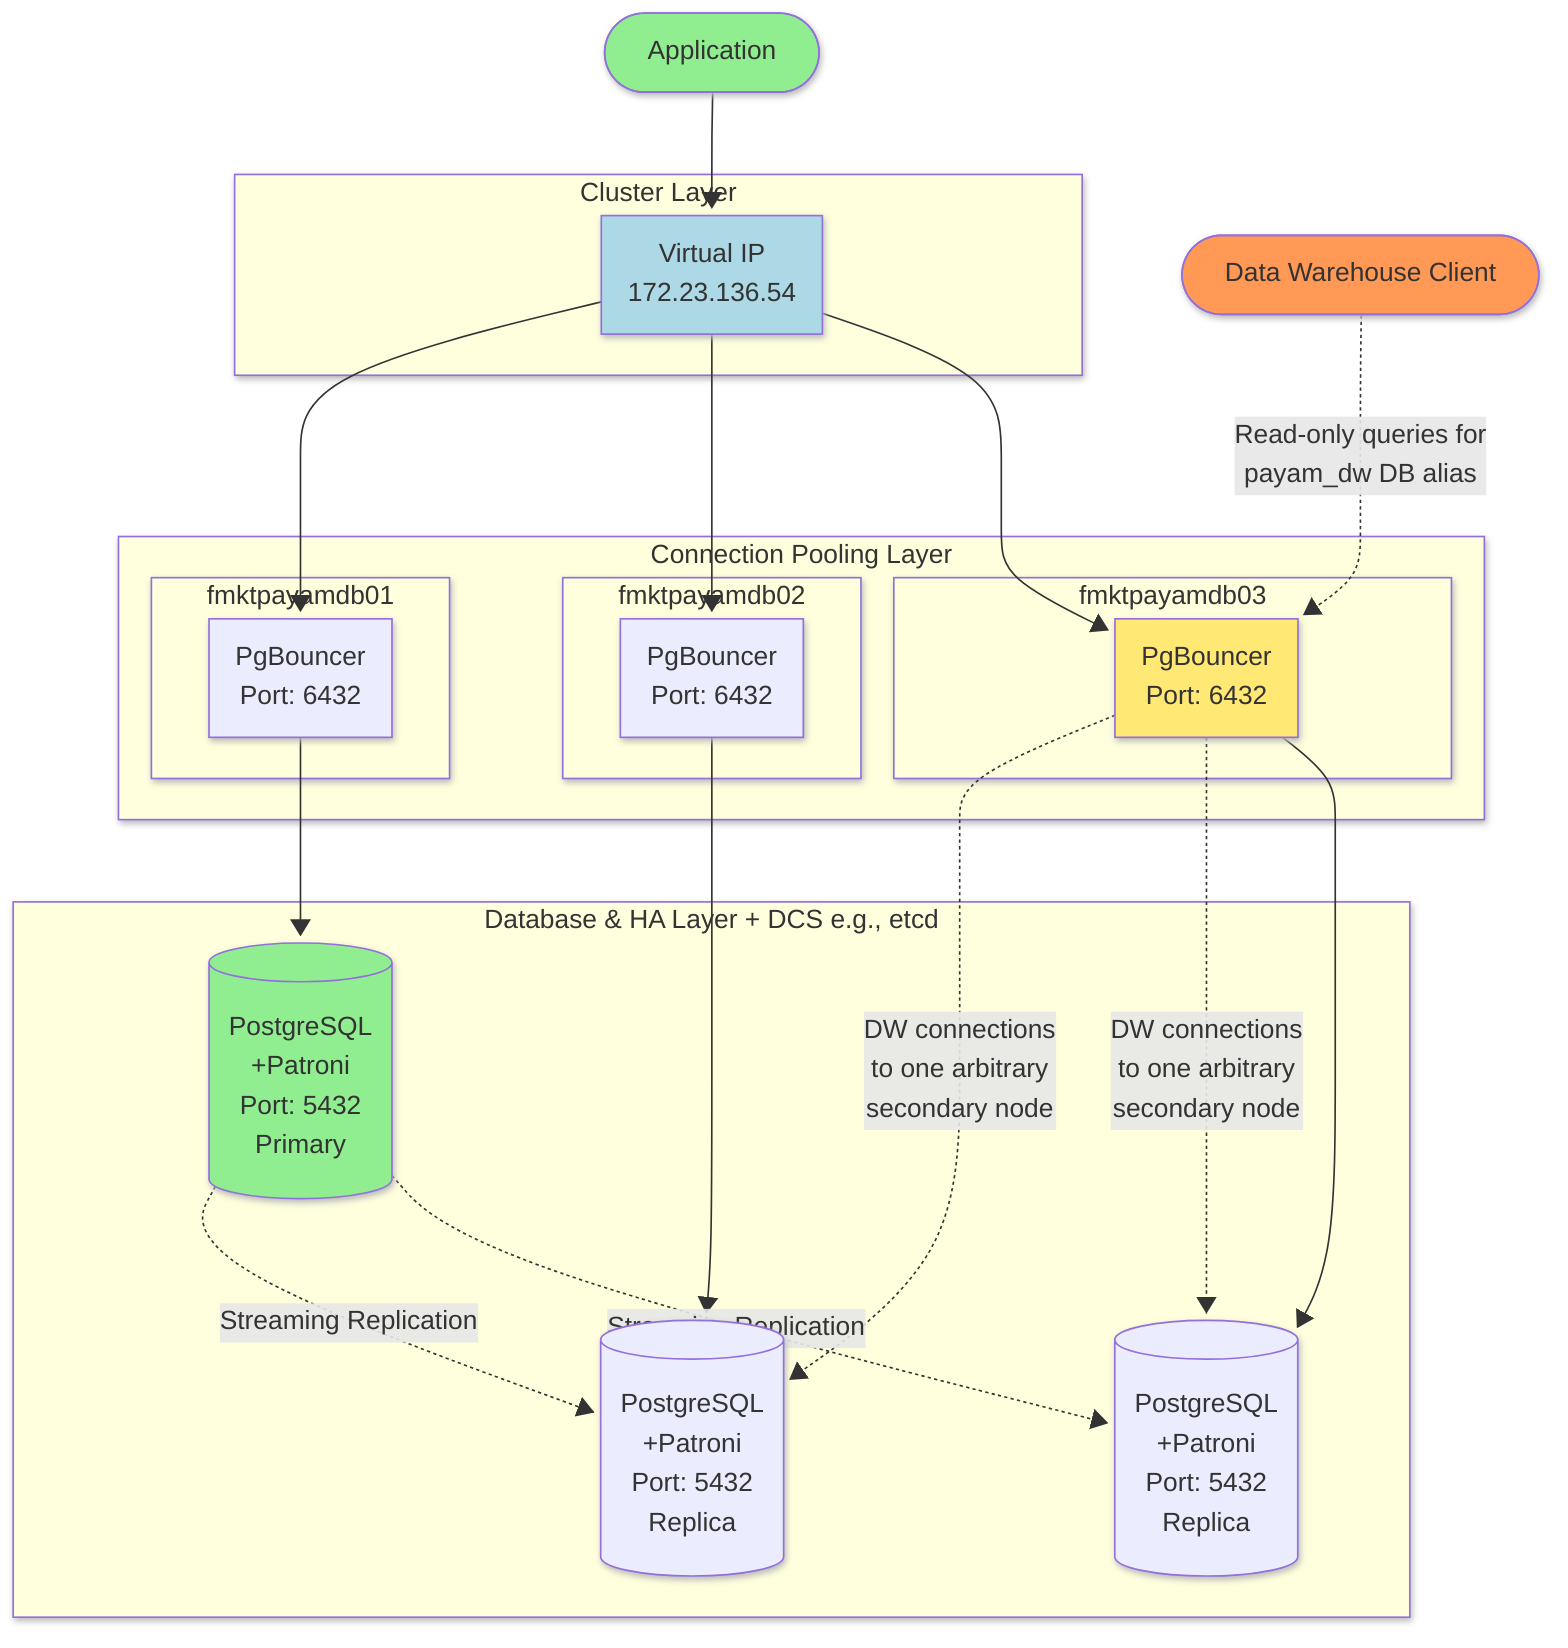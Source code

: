 ---
config:
  theme: mc
  look: neo
  layout: dagre
---
flowchart TD
 subgraph subGraph0["Cluster Layer"]
        VIP["Virtual IP<br>172.23.136.54"]
  end
 subgraph subGraph2["fmktpayamdb01"]
        PGB1["PgBouncer<br>Port: 6432"]
  end
 subgraph subGraph3["fmktpayamdb02"]
        PGB2["PgBouncer<br>Port: 6432"]
  end
 subgraph subGraph4["fmktpayamdb03"]
        PGB3["PgBouncer<br>Port: 6432"]
  end
 subgraph subGraph5["Connection Pooling Layer"]
        subGraph2
        subGraph3
        subGraph4
  end
 subgraph subGraph7["Database & HA Layer + DCS e.g., etcd"]
        DB1[("PostgreSQL<br>+Patroni<br>Port: 5432<br>Primary")]
        DB2[("PostgreSQL<br>+Patroni<br>Port: 5432<br>Replica")]
        DB3[("PostgreSQL<br>+Patroni<br>Port: 5432<br>Replica")]
  end
    VIP --> PGB1 & PGB2 & PGB3
    PGB1 --> DB1
    PGB2 --> DB2
    PGB3 -. DW connections<br>to one arbitrary<br>secondary node .-> DB2 & DB3
    PGB3 --> DB3
    DB1 -. Streaming Replication .-> DB2 & DB3
    ClientDW(["Data Warehouse Client"]) -. "Read-only queries for<br>payam_dw DB alias" .-> PGB3
    ClientAPP(["Application"]) --> VIP
    subGraph5@{ shape: rounded}
    style VIP fill:#ADD8E6
    style PGB3 fill:#FFE873
    style DB1 fill:#90EE90
    style ClientDW fill:#F95
    style ClientAPP fill:#90EE90
